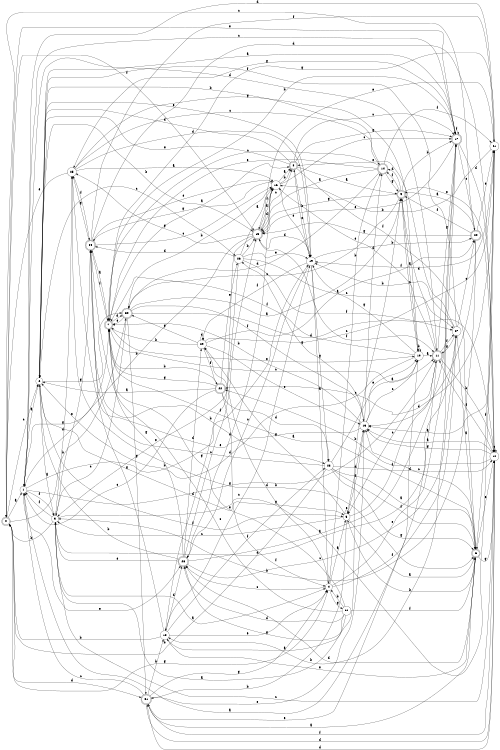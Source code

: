 digraph n27_4 {
__start0 [label="" shape="none"];

rankdir=LR;
size="8,5";

s0 [style="rounded,filled", color="black", fillcolor="white" shape="doublecircle", label="0"];
s1 [style="filled", color="black", fillcolor="white" shape="circle", label="1"];
s2 [style="filled", color="black", fillcolor="white" shape="circle", label="2"];
s3 [style="filled", color="black", fillcolor="white" shape="circle", label="3"];
s4 [style="filled", color="black", fillcolor="white" shape="circle", label="4"];
s5 [style="filled", color="black", fillcolor="white" shape="circle", label="5"];
s6 [style="rounded,filled", color="black", fillcolor="white" shape="doublecircle", label="6"];
s7 [style="rounded,filled", color="black", fillcolor="white" shape="doublecircle", label="7"];
s8 [style="rounded,filled", color="black", fillcolor="white" shape="doublecircle", label="8"];
s9 [style="rounded,filled", color="black", fillcolor="white" shape="doublecircle", label="9"];
s10 [style="filled", color="black", fillcolor="white" shape="circle", label="10"];
s11 [style="rounded,filled", color="black", fillcolor="white" shape="doublecircle", label="11"];
s12 [style="filled", color="black", fillcolor="white" shape="circle", label="12"];
s13 [style="filled", color="black", fillcolor="white" shape="circle", label="13"];
s14 [style="rounded,filled", color="black", fillcolor="white" shape="doublecircle", label="14"];
s15 [style="rounded,filled", color="black", fillcolor="white" shape="doublecircle", label="15"];
s16 [style="filled", color="black", fillcolor="white" shape="circle", label="16"];
s17 [style="rounded,filled", color="black", fillcolor="white" shape="doublecircle", label="17"];
s18 [style="filled", color="black", fillcolor="white" shape="circle", label="18"];
s19 [style="filled", color="black", fillcolor="white" shape="circle", label="19"];
s20 [style="rounded,filled", color="black", fillcolor="white" shape="doublecircle", label="20"];
s21 [style="filled", color="black", fillcolor="white" shape="circle", label="21"];
s22 [style="rounded,filled", color="black", fillcolor="white" shape="doublecircle", label="22"];
s23 [style="filled", color="black", fillcolor="white" shape="circle", label="23"];
s24 [style="rounded,filled", color="black", fillcolor="white" shape="doublecircle", label="24"];
s25 [style="filled", color="black", fillcolor="white" shape="circle", label="25"];
s26 [style="filled", color="black", fillcolor="white" shape="circle", label="26"];
s27 [style="filled", color="black", fillcolor="white" shape="circle", label="27"];
s28 [style="rounded,filled", color="black", fillcolor="white" shape="doublecircle", label="28"];
s29 [style="filled", color="black", fillcolor="white" shape="circle", label="29"];
s30 [style="rounded,filled", color="black", fillcolor="white" shape="doublecircle", label="30"];
s31 [style="rounded,filled", color="black", fillcolor="white" shape="doublecircle", label="31"];
s32 [style="filled", color="black", fillcolor="white" shape="circle", label="32"];
s0 -> s1 [label="a"];
s0 -> s30 [label="b"];
s0 -> s2 [label="c"];
s0 -> s31 [label="d"];
s0 -> s17 [label="e"];
s0 -> s15 [label="f"];
s0 -> s4 [label="g"];
s1 -> s2 [label="a"];
s1 -> s19 [label="b"];
s1 -> s17 [label="c"];
s1 -> s11 [label="d"];
s1 -> s28 [label="e"];
s1 -> s3 [label="f"];
s1 -> s11 [label="g"];
s2 -> s3 [label="a"];
s2 -> s15 [label="b"];
s2 -> s26 [label="c"];
s2 -> s5 [label="d"];
s2 -> s19 [label="e"];
s2 -> s5 [label="f"];
s2 -> s30 [label="g"];
s3 -> s4 [label="a"];
s3 -> s0 [label="b"];
s3 -> s12 [label="c"];
s3 -> s25 [label="d"];
s3 -> s24 [label="e"];
s3 -> s1 [label="f"];
s3 -> s21 [label="g"];
s4 -> s5 [label="a"];
s4 -> s14 [label="b"];
s4 -> s28 [label="c"];
s4 -> s29 [label="d"];
s4 -> s17 [label="e"];
s4 -> s27 [label="f"];
s4 -> s32 [label="g"];
s5 -> s6 [label="a"];
s5 -> s31 [label="b"];
s5 -> s3 [label="c"];
s5 -> s13 [label="d"];
s5 -> s5 [label="e"];
s5 -> s11 [label="f"];
s5 -> s29 [label="g"];
s6 -> s7 [label="a"];
s6 -> s5 [label="b"];
s6 -> s13 [label="c"];
s6 -> s28 [label="d"];
s6 -> s18 [label="e"];
s6 -> s21 [label="f"];
s6 -> s12 [label="g"];
s7 -> s8 [label="a"];
s7 -> s17 [label="b"];
s7 -> s11 [label="c"];
s7 -> s30 [label="d"];
s7 -> s10 [label="e"];
s7 -> s24 [label="f"];
s7 -> s1 [label="g"];
s8 -> s9 [label="a"];
s8 -> s19 [label="b"];
s8 -> s17 [label="c"];
s8 -> s2 [label="d"];
s8 -> s2 [label="e"];
s8 -> s6 [label="f"];
s8 -> s17 [label="g"];
s9 -> s10 [label="a"];
s9 -> s17 [label="b"];
s9 -> s30 [label="c"];
s9 -> s14 [label="d"];
s9 -> s12 [label="e"];
s9 -> s14 [label="f"];
s9 -> s15 [label="g"];
s10 -> s11 [label="a"];
s10 -> s10 [label="b"];
s10 -> s9 [label="c"];
s10 -> s2 [label="d"];
s10 -> s31 [label="e"];
s10 -> s7 [label="f"];
s10 -> s19 [label="g"];
s11 -> s1 [label="a"];
s11 -> s12 [label="b"];
s11 -> s5 [label="c"];
s11 -> s9 [label="d"];
s11 -> s16 [label="e"];
s11 -> s27 [label="f"];
s11 -> s17 [label="g"];
s12 -> s13 [label="a"];
s12 -> s22 [label="b"];
s12 -> s12 [label="c"];
s12 -> s31 [label="d"];
s12 -> s6 [label="e"];
s12 -> s11 [label="f"];
s12 -> s13 [label="g"];
s13 -> s10 [label="a"];
s13 -> s7 [label="b"];
s13 -> s10 [label="c"];
s13 -> s14 [label="d"];
s13 -> s25 [label="e"];
s13 -> s5 [label="f"];
s13 -> s26 [label="g"];
s14 -> s15 [label="a"];
s14 -> s2 [label="b"];
s14 -> s7 [label="c"];
s14 -> s30 [label="d"];
s14 -> s7 [label="e"];
s14 -> s21 [label="f"];
s14 -> s9 [label="g"];
s15 -> s16 [label="a"];
s15 -> s1 [label="b"];
s15 -> s8 [label="c"];
s15 -> s16 [label="d"];
s15 -> s3 [label="e"];
s15 -> s11 [label="f"];
s15 -> s25 [label="g"];
s16 -> s8 [label="a"];
s16 -> s8 [label="b"];
s16 -> s17 [label="c"];
s16 -> s28 [label="d"];
s16 -> s19 [label="e"];
s16 -> s15 [label="f"];
s16 -> s24 [label="g"];
s17 -> s2 [label="a"];
s17 -> s18 [label="b"];
s17 -> s20 [label="c"];
s17 -> s12 [label="d"];
s17 -> s15 [label="e"];
s17 -> s17 [label="f"];
s17 -> s25 [label="g"];
s18 -> s9 [label="a"];
s18 -> s0 [label="b"];
s18 -> s19 [label="c"];
s18 -> s28 [label="d"];
s18 -> s4 [label="e"];
s18 -> s23 [label="f"];
s18 -> s24 [label="g"];
s19 -> s4 [label="a"];
s19 -> s20 [label="b"];
s19 -> s28 [label="c"];
s19 -> s15 [label="d"];
s19 -> s8 [label="e"];
s19 -> s29 [label="f"];
s19 -> s23 [label="g"];
s20 -> s9 [label="a"];
s20 -> s3 [label="b"];
s20 -> s0 [label="c"];
s20 -> s13 [label="d"];
s20 -> s21 [label="e"];
s20 -> s9 [label="f"];
s20 -> s15 [label="g"];
s21 -> s13 [label="a"];
s21 -> s16 [label="b"];
s21 -> s22 [label="c"];
s21 -> s1 [label="d"];
s21 -> s15 [label="e"];
s21 -> s19 [label="f"];
s21 -> s7 [label="g"];
s22 -> s2 [label="a"];
s22 -> s7 [label="b"];
s22 -> s1 [label="c"];
s22 -> s23 [label="d"];
s22 -> s26 [label="e"];
s22 -> s4 [label="f"];
s22 -> s7 [label="g"];
s23 -> s6 [label="a"];
s23 -> s0 [label="b"];
s23 -> s24 [label="c"];
s23 -> s12 [label="d"];
s23 -> s10 [label="e"];
s23 -> s6 [label="f"];
s23 -> s6 [label="g"];
s24 -> s7 [label="a"];
s24 -> s23 [label="b"];
s24 -> s16 [label="c"];
s24 -> s12 [label="d"];
s24 -> s16 [label="e"];
s24 -> s21 [label="f"];
s24 -> s25 [label="g"];
s25 -> s16 [label="a"];
s25 -> s6 [label="b"];
s25 -> s14 [label="c"];
s25 -> s19 [label="d"];
s25 -> s0 [label="e"];
s25 -> s24 [label="f"];
s25 -> s10 [label="g"];
s26 -> s16 [label="a"];
s26 -> s15 [label="b"];
s26 -> s27 [label="c"];
s26 -> s24 [label="d"];
s26 -> s19 [label="e"];
s26 -> s27 [label="f"];
s26 -> s18 [label="g"];
s27 -> s6 [label="a"];
s27 -> s19 [label="b"];
s27 -> s20 [label="c"];
s27 -> s3 [label="d"];
s27 -> s8 [label="e"];
s27 -> s2 [label="f"];
s27 -> s11 [label="g"];
s28 -> s17 [label="a"];
s28 -> s2 [label="b"];
s28 -> s27 [label="c"];
s28 -> s29 [label="d"];
s28 -> s3 [label="e"];
s28 -> s15 [label="f"];
s28 -> s7 [label="g"];
s29 -> s20 [label="a"];
s29 -> s7 [label="b"];
s29 -> s21 [label="c"];
s29 -> s29 [label="d"];
s29 -> s13 [label="e"];
s29 -> s22 [label="f"];
s29 -> s30 [label="g"];
s30 -> s9 [label="a"];
s30 -> s16 [label="b"];
s30 -> s3 [label="c"];
s30 -> s12 [label="d"];
s30 -> s7 [label="e"];
s30 -> s13 [label="f"];
s30 -> s31 [label="g"];
s31 -> s6 [label="a"];
s31 -> s18 [label="b"];
s31 -> s1 [label="c"];
s31 -> s12 [label="d"];
s31 -> s13 [label="e"];
s31 -> s12 [label="f"];
s31 -> s4 [label="g"];
s32 -> s3 [label="a"];
s32 -> s4 [label="b"];
s32 -> s24 [label="c"];
s32 -> s28 [label="d"];
s32 -> s7 [label="e"];
s32 -> s6 [label="f"];
s32 -> s28 [label="g"];

}